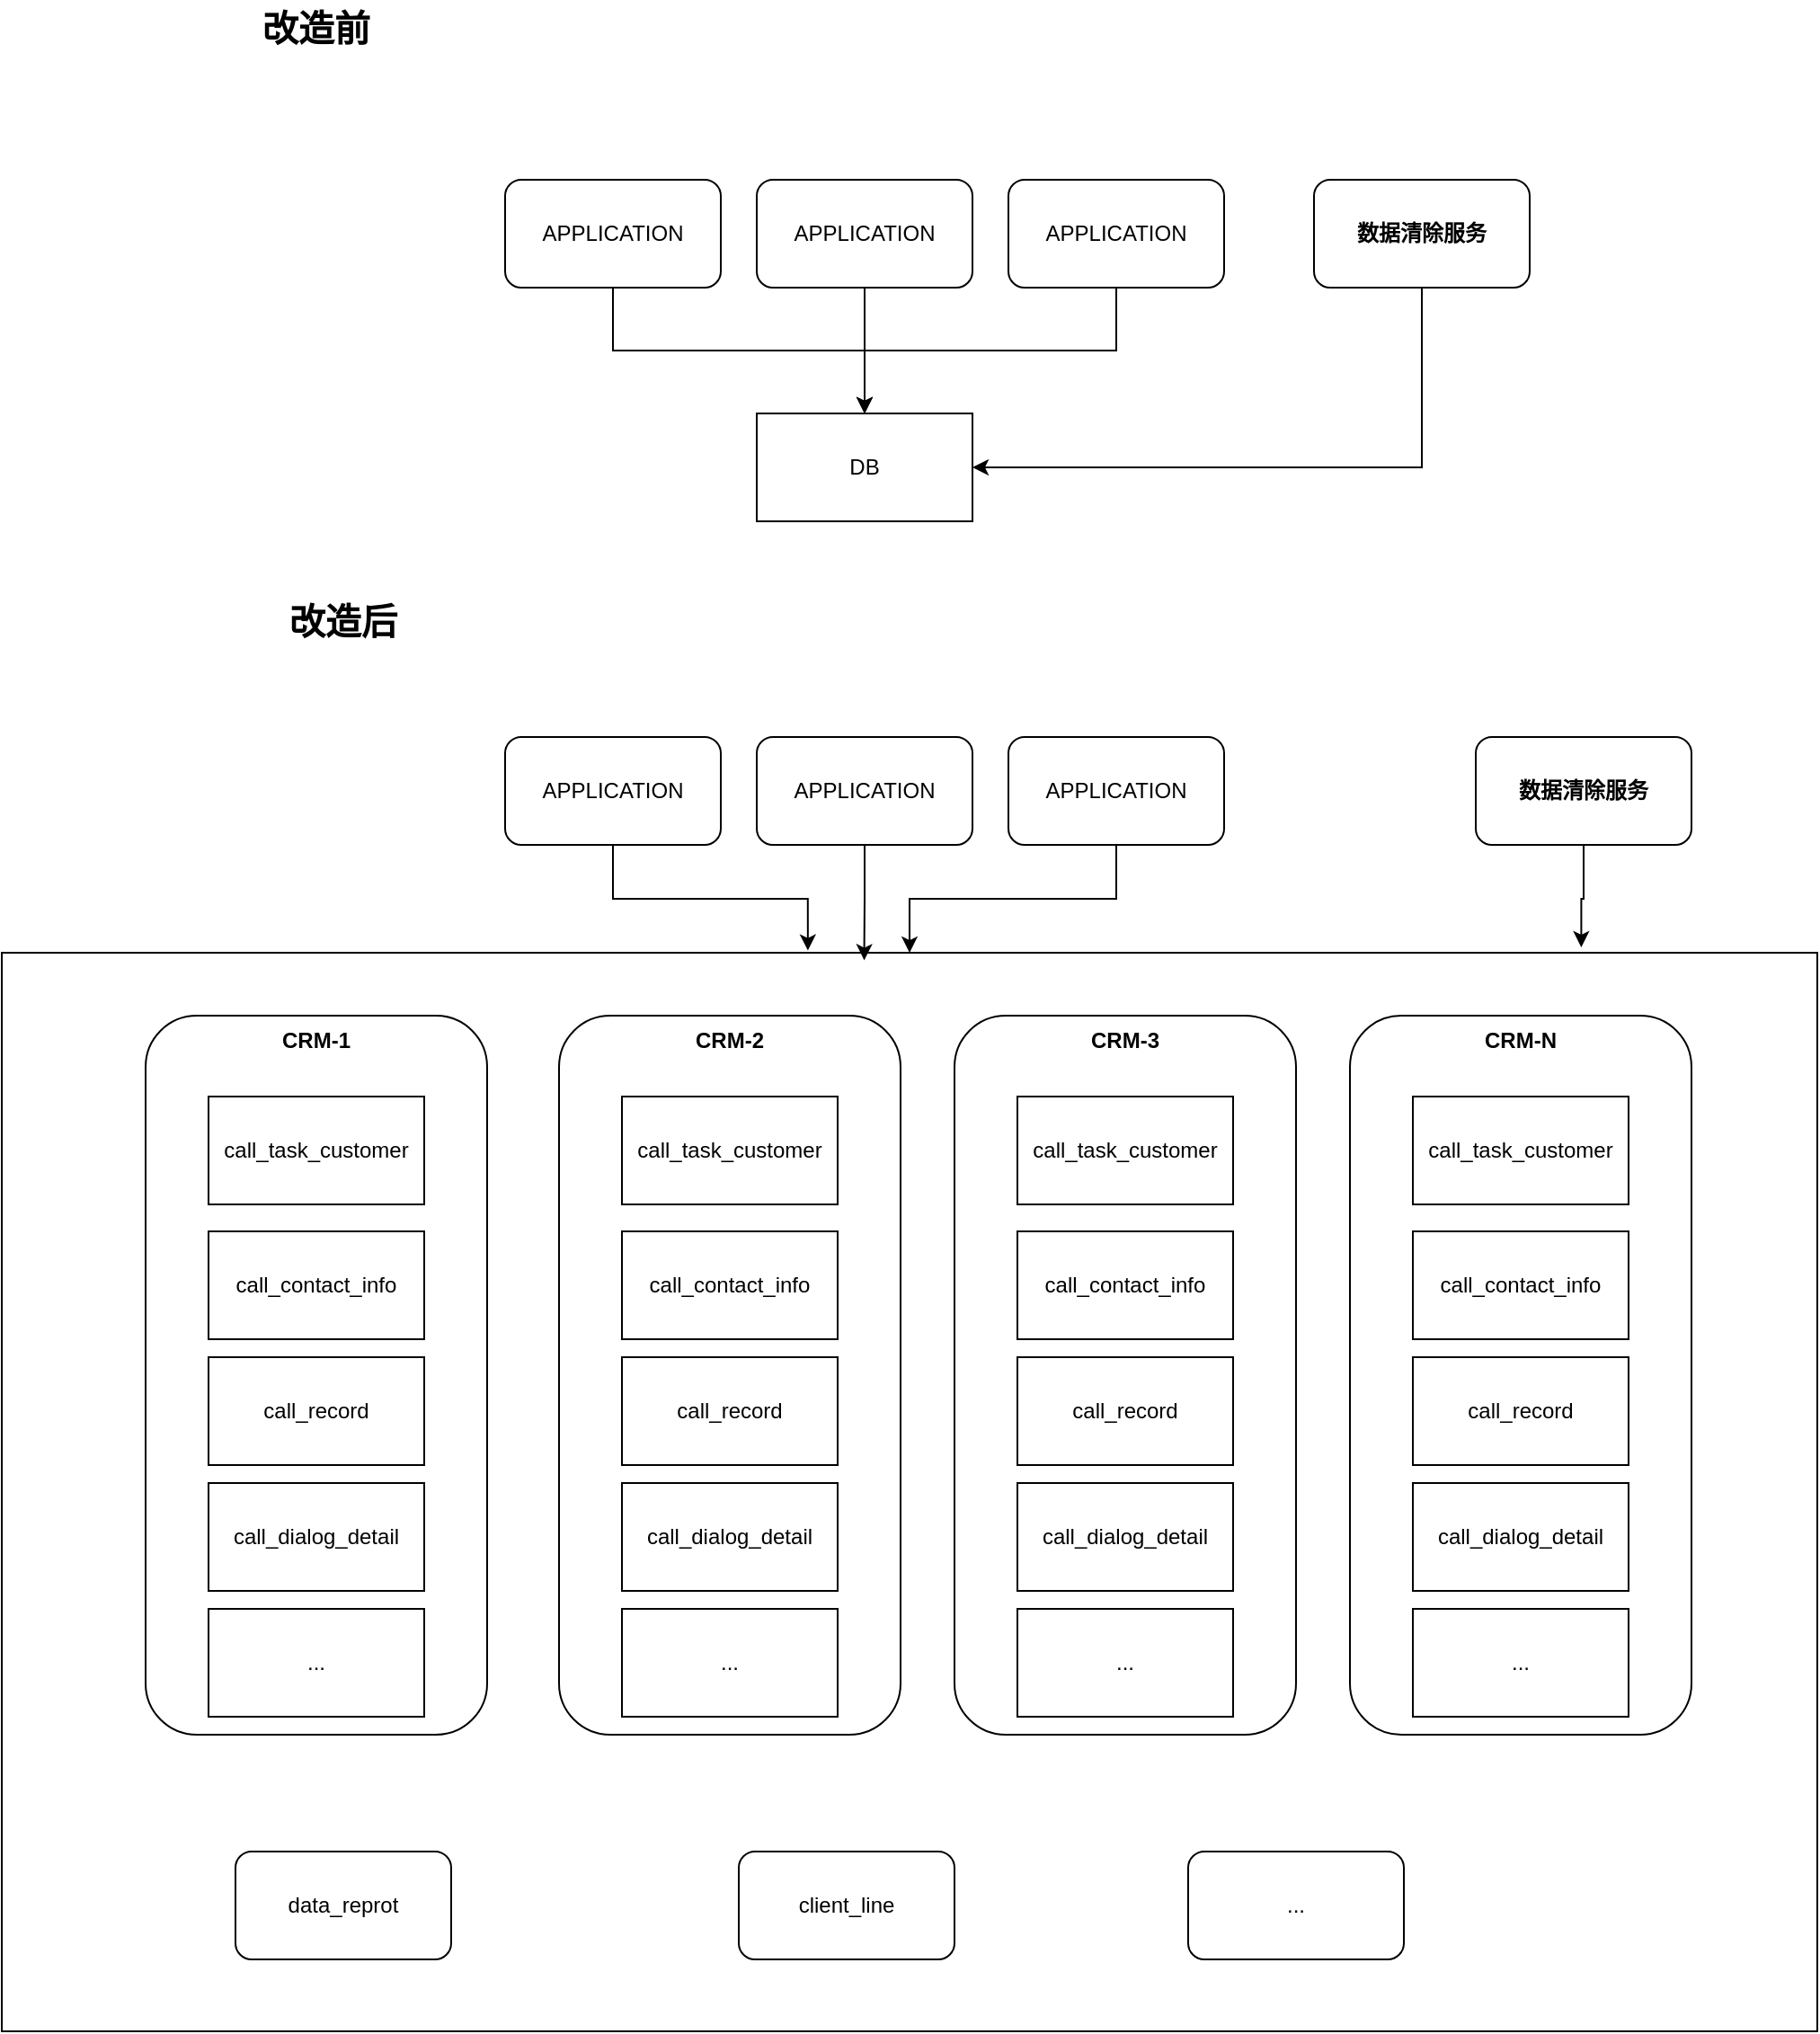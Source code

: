 <mxfile version="26.2.15" pages="2">
  <diagram name="第 1 页" id="jRXeSdGXcH6ARnajuJ7t">
    <mxGraphModel dx="2253" dy="838" grid="1" gridSize="10" guides="1" tooltips="1" connect="1" arrows="1" fold="1" page="1" pageScale="1" pageWidth="827" pageHeight="1169" math="0" shadow="0">
      <root>
        <mxCell id="0" />
        <mxCell id="1" parent="0" />
        <mxCell id="Vz8ZlKg2i7Nz76ooLruL-68" value="" style="rounded=0;whiteSpace=wrap;html=1;" vertex="1" parent="1">
          <mxGeometry x="-130" y="550" width="1010" height="600" as="geometry" />
        </mxCell>
        <mxCell id="Vz8ZlKg2i7Nz76ooLruL-2" value="APPLICATION" style="rounded=1;whiteSpace=wrap;html=1;" vertex="1" parent="1">
          <mxGeometry x="150" y="120" width="120" height="60" as="geometry" />
        </mxCell>
        <mxCell id="Vz8ZlKg2i7Nz76ooLruL-3" value="APPLICATION" style="rounded=1;whiteSpace=wrap;html=1;" vertex="1" parent="1">
          <mxGeometry x="290" y="120" width="120" height="60" as="geometry" />
        </mxCell>
        <mxCell id="Vz8ZlKg2i7Nz76ooLruL-8" style="edgeStyle=elbowEdgeStyle;rounded=0;orthogonalLoop=1;jettySize=auto;html=1;elbow=vertical;entryX=0.5;entryY=0;entryDx=0;entryDy=0;entryPerimeter=0;" edge="1" parent="1" source="Vz8ZlKg2i7Nz76ooLruL-4">
          <mxGeometry relative="1" as="geometry">
            <mxPoint x="350" y="250" as="targetPoint" />
          </mxGeometry>
        </mxCell>
        <mxCell id="Vz8ZlKg2i7Nz76ooLruL-4" value="APPLICATION" style="rounded=1;whiteSpace=wrap;html=1;" vertex="1" parent="1">
          <mxGeometry x="430" y="120" width="120" height="60" as="geometry" />
        </mxCell>
        <mxCell id="Vz8ZlKg2i7Nz76ooLruL-6" style="edgeStyle=elbowEdgeStyle;rounded=0;orthogonalLoop=1;jettySize=auto;html=1;entryX=0.5;entryY=0;entryDx=0;entryDy=0;entryPerimeter=0;elbow=vertical;" edge="1" parent="1" source="Vz8ZlKg2i7Nz76ooLruL-2">
          <mxGeometry relative="1" as="geometry">
            <mxPoint x="350" y="250" as="targetPoint" />
          </mxGeometry>
        </mxCell>
        <mxCell id="Vz8ZlKg2i7Nz76ooLruL-7" style="edgeStyle=orthogonalEdgeStyle;rounded=0;orthogonalLoop=1;jettySize=auto;html=1;entryX=0.5;entryY=0;entryDx=0;entryDy=0;entryPerimeter=0;" edge="1" parent="1" source="Vz8ZlKg2i7Nz76ooLruL-3">
          <mxGeometry relative="1" as="geometry">
            <mxPoint x="350" y="250" as="targetPoint" />
          </mxGeometry>
        </mxCell>
        <mxCell id="Vz8ZlKg2i7Nz76ooLruL-10" value="APPLICATION" style="rounded=1;whiteSpace=wrap;html=1;" vertex="1" parent="1">
          <mxGeometry x="150" y="430" width="120" height="60" as="geometry" />
        </mxCell>
        <mxCell id="Vz8ZlKg2i7Nz76ooLruL-11" value="APPLICATION" style="rounded=1;whiteSpace=wrap;html=1;" vertex="1" parent="1">
          <mxGeometry x="290" y="430" width="120" height="60" as="geometry" />
        </mxCell>
        <mxCell id="Vz8ZlKg2i7Nz76ooLruL-71" style="edgeStyle=orthogonalEdgeStyle;rounded=0;orthogonalLoop=1;jettySize=auto;html=1;entryX=0.5;entryY=0;entryDx=0;entryDy=0;" edge="1" parent="1" source="Vz8ZlKg2i7Nz76ooLruL-13" target="Vz8ZlKg2i7Nz76ooLruL-68">
          <mxGeometry relative="1" as="geometry" />
        </mxCell>
        <mxCell id="Vz8ZlKg2i7Nz76ooLruL-13" value="APPLICATION" style="rounded=1;whiteSpace=wrap;html=1;" vertex="1" parent="1">
          <mxGeometry x="430" y="430" width="120" height="60" as="geometry" />
        </mxCell>
        <mxCell id="Vz8ZlKg2i7Nz76ooLruL-40" value="" style="group" vertex="1" connectable="0" parent="1">
          <mxGeometry x="-50" y="585" width="190" height="400" as="geometry" />
        </mxCell>
        <mxCell id="Vz8ZlKg2i7Nz76ooLruL-32" value="CRM-1" style="rounded=1;whiteSpace=wrap;html=1;align=center;verticalAlign=top;fontStyle=1" vertex="1" parent="Vz8ZlKg2i7Nz76ooLruL-40">
          <mxGeometry width="190" height="400" as="geometry" />
        </mxCell>
        <mxCell id="Vz8ZlKg2i7Nz76ooLruL-27" value="call_task_customer" style="rounded=0;whiteSpace=wrap;html=1;" vertex="1" parent="Vz8ZlKg2i7Nz76ooLruL-40">
          <mxGeometry x="35" y="45" width="120" height="60" as="geometry" />
        </mxCell>
        <mxCell id="Vz8ZlKg2i7Nz76ooLruL-28" value="call_contact_info" style="rounded=0;whiteSpace=wrap;html=1;" vertex="1" parent="Vz8ZlKg2i7Nz76ooLruL-40">
          <mxGeometry x="35" y="120" width="120" height="60" as="geometry" />
        </mxCell>
        <mxCell id="Vz8ZlKg2i7Nz76ooLruL-29" value="call_record" style="rounded=0;whiteSpace=wrap;html=1;" vertex="1" parent="Vz8ZlKg2i7Nz76ooLruL-40">
          <mxGeometry x="35" y="190" width="120" height="60" as="geometry" />
        </mxCell>
        <mxCell id="Vz8ZlKg2i7Nz76ooLruL-30" value="call_dialog_detail" style="rounded=0;whiteSpace=wrap;html=1;" vertex="1" parent="Vz8ZlKg2i7Nz76ooLruL-40">
          <mxGeometry x="35" y="260" width="120" height="60" as="geometry" />
        </mxCell>
        <mxCell id="Vz8ZlKg2i7Nz76ooLruL-33" value="..." style="rounded=0;whiteSpace=wrap;html=1;" vertex="1" parent="Vz8ZlKg2i7Nz76ooLruL-40">
          <mxGeometry x="35" y="330" width="120" height="60" as="geometry" />
        </mxCell>
        <mxCell id="Vz8ZlKg2i7Nz76ooLruL-41" value="" style="group" vertex="1" connectable="0" parent="1">
          <mxGeometry x="180" y="585" width="190" height="400" as="geometry" />
        </mxCell>
        <mxCell id="Vz8ZlKg2i7Nz76ooLruL-42" value="CRM-2" style="rounded=1;whiteSpace=wrap;html=1;align=center;verticalAlign=top;fontStyle=1" vertex="1" parent="Vz8ZlKg2i7Nz76ooLruL-41">
          <mxGeometry width="190" height="400" as="geometry" />
        </mxCell>
        <mxCell id="Vz8ZlKg2i7Nz76ooLruL-43" value="call_task_customer" style="rounded=0;whiteSpace=wrap;html=1;" vertex="1" parent="Vz8ZlKg2i7Nz76ooLruL-41">
          <mxGeometry x="35" y="45" width="120" height="60" as="geometry" />
        </mxCell>
        <mxCell id="Vz8ZlKg2i7Nz76ooLruL-44" value="call_contact_info" style="rounded=0;whiteSpace=wrap;html=1;" vertex="1" parent="Vz8ZlKg2i7Nz76ooLruL-41">
          <mxGeometry x="35" y="120" width="120" height="60" as="geometry" />
        </mxCell>
        <mxCell id="Vz8ZlKg2i7Nz76ooLruL-45" value="call_record" style="rounded=0;whiteSpace=wrap;html=1;" vertex="1" parent="Vz8ZlKg2i7Nz76ooLruL-41">
          <mxGeometry x="35" y="190" width="120" height="60" as="geometry" />
        </mxCell>
        <mxCell id="Vz8ZlKg2i7Nz76ooLruL-46" value="call_dialog_detail" style="rounded=0;whiteSpace=wrap;html=1;" vertex="1" parent="Vz8ZlKg2i7Nz76ooLruL-41">
          <mxGeometry x="35" y="260" width="120" height="60" as="geometry" />
        </mxCell>
        <mxCell id="Vz8ZlKg2i7Nz76ooLruL-47" value="..." style="rounded=0;whiteSpace=wrap;html=1;" vertex="1" parent="Vz8ZlKg2i7Nz76ooLruL-41">
          <mxGeometry x="35" y="330" width="120" height="60" as="geometry" />
        </mxCell>
        <mxCell id="Vz8ZlKg2i7Nz76ooLruL-48" value="" style="group" vertex="1" connectable="0" parent="1">
          <mxGeometry x="400" y="585" width="190" height="400" as="geometry" />
        </mxCell>
        <mxCell id="Vz8ZlKg2i7Nz76ooLruL-49" value="CRM-3" style="rounded=1;whiteSpace=wrap;html=1;align=center;verticalAlign=top;fontStyle=1" vertex="1" parent="Vz8ZlKg2i7Nz76ooLruL-48">
          <mxGeometry width="190" height="400" as="geometry" />
        </mxCell>
        <mxCell id="Vz8ZlKg2i7Nz76ooLruL-50" value="call_task_customer" style="rounded=0;whiteSpace=wrap;html=1;" vertex="1" parent="Vz8ZlKg2i7Nz76ooLruL-48">
          <mxGeometry x="35" y="45" width="120" height="60" as="geometry" />
        </mxCell>
        <mxCell id="Vz8ZlKg2i7Nz76ooLruL-51" value="call_contact_info" style="rounded=0;whiteSpace=wrap;html=1;" vertex="1" parent="Vz8ZlKg2i7Nz76ooLruL-48">
          <mxGeometry x="35" y="120" width="120" height="60" as="geometry" />
        </mxCell>
        <mxCell id="Vz8ZlKg2i7Nz76ooLruL-52" value="call_record" style="rounded=0;whiteSpace=wrap;html=1;" vertex="1" parent="Vz8ZlKg2i7Nz76ooLruL-48">
          <mxGeometry x="35" y="190" width="120" height="60" as="geometry" />
        </mxCell>
        <mxCell id="Vz8ZlKg2i7Nz76ooLruL-53" value="call_dialog_detail" style="rounded=0;whiteSpace=wrap;html=1;" vertex="1" parent="Vz8ZlKg2i7Nz76ooLruL-48">
          <mxGeometry x="35" y="260" width="120" height="60" as="geometry" />
        </mxCell>
        <mxCell id="Vz8ZlKg2i7Nz76ooLruL-54" value="..." style="rounded=0;whiteSpace=wrap;html=1;" vertex="1" parent="Vz8ZlKg2i7Nz76ooLruL-48">
          <mxGeometry x="35" y="330" width="120" height="60" as="geometry" />
        </mxCell>
        <mxCell id="Vz8ZlKg2i7Nz76ooLruL-56" value="" style="group" vertex="1" connectable="0" parent="1">
          <mxGeometry x="620" y="585" width="190" height="400" as="geometry" />
        </mxCell>
        <mxCell id="Vz8ZlKg2i7Nz76ooLruL-57" value="CRM-N" style="rounded=1;whiteSpace=wrap;html=1;align=center;verticalAlign=top;fontStyle=1" vertex="1" parent="Vz8ZlKg2i7Nz76ooLruL-56">
          <mxGeometry width="190" height="400" as="geometry" />
        </mxCell>
        <mxCell id="Vz8ZlKg2i7Nz76ooLruL-58" value="call_task_customer" style="rounded=0;whiteSpace=wrap;html=1;" vertex="1" parent="Vz8ZlKg2i7Nz76ooLruL-56">
          <mxGeometry x="35" y="45" width="120" height="60" as="geometry" />
        </mxCell>
        <mxCell id="Vz8ZlKg2i7Nz76ooLruL-59" value="call_contact_info" style="rounded=0;whiteSpace=wrap;html=1;" vertex="1" parent="Vz8ZlKg2i7Nz76ooLruL-56">
          <mxGeometry x="35" y="120" width="120" height="60" as="geometry" />
        </mxCell>
        <mxCell id="Vz8ZlKg2i7Nz76ooLruL-60" value="call_record" style="rounded=0;whiteSpace=wrap;html=1;" vertex="1" parent="Vz8ZlKg2i7Nz76ooLruL-56">
          <mxGeometry x="35" y="190" width="120" height="60" as="geometry" />
        </mxCell>
        <mxCell id="Vz8ZlKg2i7Nz76ooLruL-61" value="call_dialog_detail" style="rounded=0;whiteSpace=wrap;html=1;" vertex="1" parent="Vz8ZlKg2i7Nz76ooLruL-56">
          <mxGeometry x="35" y="260" width="120" height="60" as="geometry" />
        </mxCell>
        <mxCell id="Vz8ZlKg2i7Nz76ooLruL-62" value="..." style="rounded=0;whiteSpace=wrap;html=1;" vertex="1" parent="Vz8ZlKg2i7Nz76ooLruL-56">
          <mxGeometry x="35" y="330" width="120" height="60" as="geometry" />
        </mxCell>
        <mxCell id="Vz8ZlKg2i7Nz76ooLruL-63" value="data_reprot" style="rounded=1;whiteSpace=wrap;html=1;" vertex="1" parent="1">
          <mxGeometry y="1050" width="120" height="60" as="geometry" />
        </mxCell>
        <mxCell id="Vz8ZlKg2i7Nz76ooLruL-64" value="client_line" style="rounded=1;whiteSpace=wrap;html=1;" vertex="1" parent="1">
          <mxGeometry x="280" y="1050" width="120" height="60" as="geometry" />
        </mxCell>
        <mxCell id="Vz8ZlKg2i7Nz76ooLruL-65" value="..." style="rounded=1;whiteSpace=wrap;html=1;" vertex="1" parent="1">
          <mxGeometry x="530" y="1050" width="120" height="60" as="geometry" />
        </mxCell>
        <mxCell id="Vz8ZlKg2i7Nz76ooLruL-69" style="edgeStyle=orthogonalEdgeStyle;rounded=0;orthogonalLoop=1;jettySize=auto;html=1;entryX=0.444;entryY=-0.002;entryDx=0;entryDy=0;entryPerimeter=0;" edge="1" parent="1" source="Vz8ZlKg2i7Nz76ooLruL-10" target="Vz8ZlKg2i7Nz76ooLruL-68">
          <mxGeometry relative="1" as="geometry" />
        </mxCell>
        <mxCell id="Vz8ZlKg2i7Nz76ooLruL-70" style="edgeStyle=orthogonalEdgeStyle;rounded=0;orthogonalLoop=1;jettySize=auto;html=1;entryX=0.475;entryY=0.007;entryDx=0;entryDy=0;entryPerimeter=0;" edge="1" parent="1" source="Vz8ZlKg2i7Nz76ooLruL-11" target="Vz8ZlKg2i7Nz76ooLruL-68">
          <mxGeometry relative="1" as="geometry" />
        </mxCell>
        <mxCell id="Vz8ZlKg2i7Nz76ooLruL-72" value="DB" style="rounded=0;whiteSpace=wrap;html=1;" vertex="1" parent="1">
          <mxGeometry x="290" y="250" width="120" height="60" as="geometry" />
        </mxCell>
        <mxCell id="DcJ0fIx1Vj4o4AgUXsYJ-1" value="改造前" style="text;html=1;align=center;verticalAlign=middle;whiteSpace=wrap;rounded=0;fontStyle=1;fontSize=20;" vertex="1" parent="1">
          <mxGeometry x="-65" y="20" width="220" height="30" as="geometry" />
        </mxCell>
        <mxCell id="DcJ0fIx1Vj4o4AgUXsYJ-2" value="改造后" style="text;html=1;align=center;verticalAlign=middle;whiteSpace=wrap;rounded=0;fontStyle=1;fontSize=20;" vertex="1" parent="1">
          <mxGeometry x="-50" y="350" width="220" height="30" as="geometry" />
        </mxCell>
        <mxCell id="DcJ0fIx1Vj4o4AgUXsYJ-3" value="数据清除服务" style="rounded=1;whiteSpace=wrap;html=1;fontStyle=1" vertex="1" parent="1">
          <mxGeometry x="690" y="430" width="120" height="60" as="geometry" />
        </mxCell>
        <mxCell id="DcJ0fIx1Vj4o4AgUXsYJ-4" style="edgeStyle=orthogonalEdgeStyle;rounded=0;orthogonalLoop=1;jettySize=auto;html=1;entryX=0.87;entryY=-0.005;entryDx=0;entryDy=0;entryPerimeter=0;" edge="1" parent="1" source="DcJ0fIx1Vj4o4AgUXsYJ-3" target="Vz8ZlKg2i7Nz76ooLruL-68">
          <mxGeometry relative="1" as="geometry" />
        </mxCell>
        <mxCell id="DcJ0fIx1Vj4o4AgUXsYJ-6" style="edgeStyle=elbowEdgeStyle;rounded=0;orthogonalLoop=1;jettySize=auto;html=1;elbow=vertical;" edge="1" parent="1" source="DcJ0fIx1Vj4o4AgUXsYJ-5">
          <mxGeometry relative="1" as="geometry">
            <mxPoint x="410" y="280" as="targetPoint" />
            <Array as="points">
              <mxPoint x="520" y="280" />
            </Array>
          </mxGeometry>
        </mxCell>
        <mxCell id="DcJ0fIx1Vj4o4AgUXsYJ-5" value="数据清除服务" style="rounded=1;whiteSpace=wrap;html=1;fontStyle=1" vertex="1" parent="1">
          <mxGeometry x="600" y="120" width="120" height="60" as="geometry" />
        </mxCell>
      </root>
    </mxGraphModel>
  </diagram>
  <diagram id="Yz1JuN45WquG4eAoKnCo" name="第 2 页">
    <mxGraphModel dx="1426" dy="838" grid="1" gridSize="10" guides="1" tooltips="1" connect="1" arrows="1" fold="1" page="1" pageScale="1" pageWidth="827" pageHeight="1169" math="0" shadow="0">
      <root>
        <mxCell id="0" />
        <mxCell id="1" parent="0" />
      </root>
    </mxGraphModel>
  </diagram>
</mxfile>
